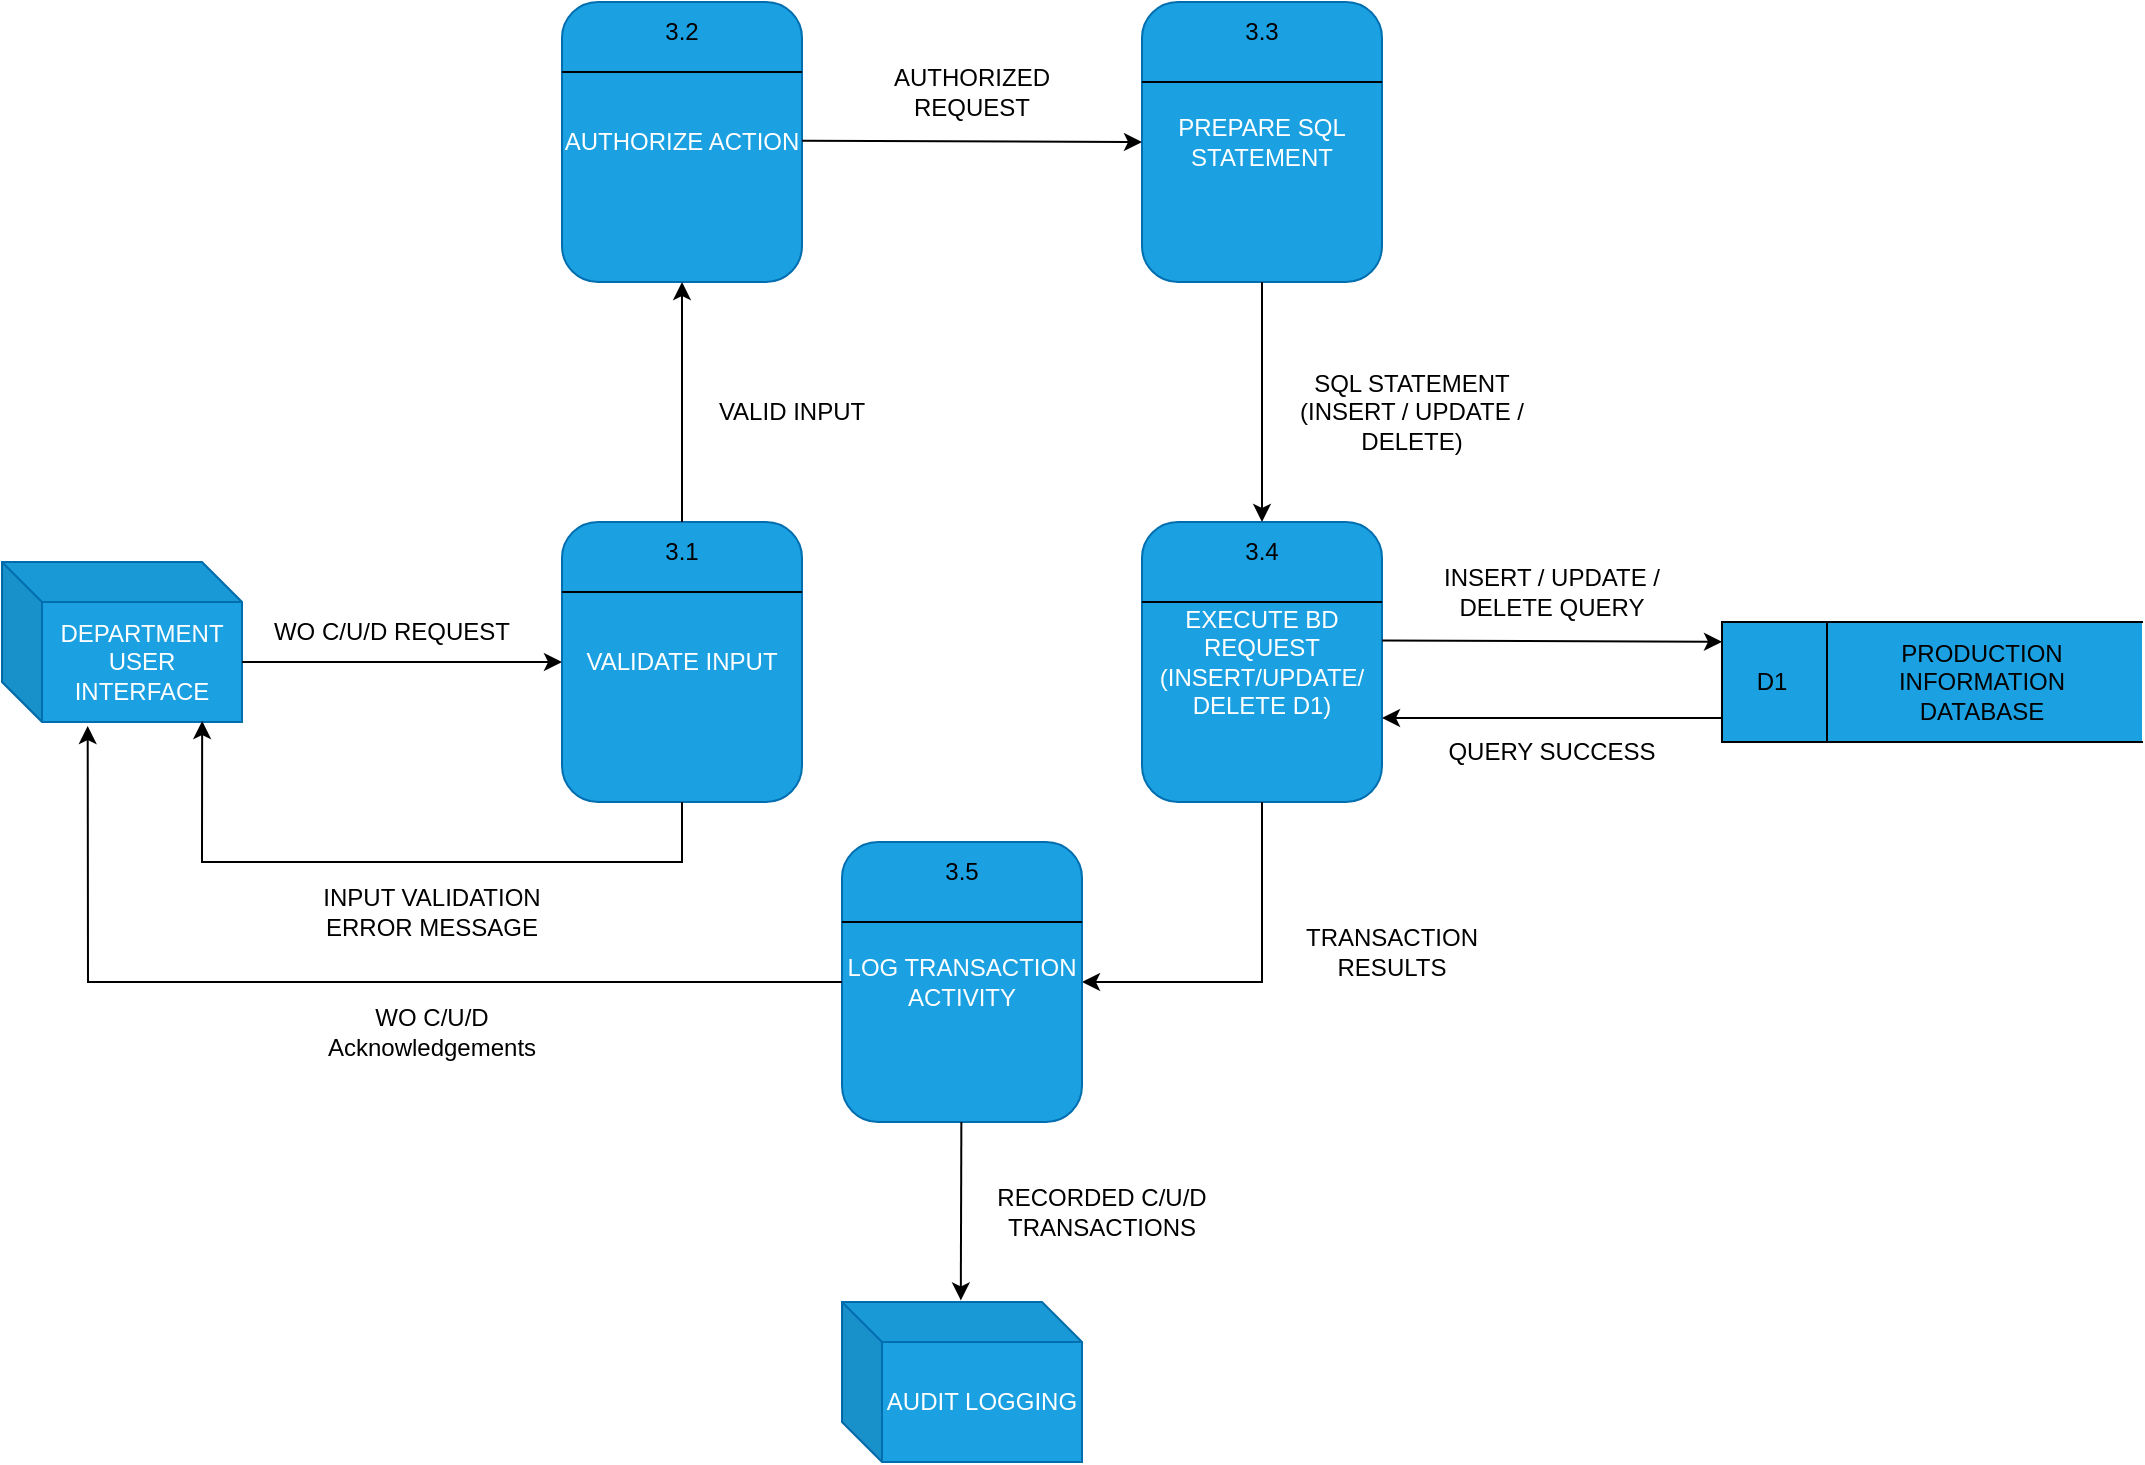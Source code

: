 <mxfile version="28.2.5">
  <diagram name="Page-1" id="oI_D1jtA_2Ry2hBN5BJo">
    <mxGraphModel dx="1865" dy="755" grid="1" gridSize="10" guides="1" tooltips="1" connect="1" arrows="1" fold="1" page="0" pageScale="1" pageWidth="850" pageHeight="1100" math="0" shadow="0">
      <root>
        <mxCell id="0" />
        <mxCell id="1" parent="0" />
        <mxCell id="fzJYR4v_sxdQlqUcEIJs-1" value="DEPARTMENT USER INTERFACE" style="shape=cube;whiteSpace=wrap;html=1;boundedLbl=1;backgroundOutline=1;darkOpacity=0.05;darkOpacity2=0.1;fillColor=#1ba1e2;fontColor=#ffffff;strokeColor=#006EAF;" parent="1" vertex="1">
          <mxGeometry x="60" y="280" width="120" height="80" as="geometry" />
        </mxCell>
        <mxCell id="fzJYR4v_sxdQlqUcEIJs-2" value="VALIDATE INPUT" style="rounded=1;whiteSpace=wrap;html=1;fillColor=#1ba1e2;fontColor=#ffffff;strokeColor=#006EAF;" parent="1" vertex="1">
          <mxGeometry x="340" y="260" width="120" height="140" as="geometry" />
        </mxCell>
        <mxCell id="fzJYR4v_sxdQlqUcEIJs-3" value="PREPARE SQL STATEMENT" style="rounded=1;whiteSpace=wrap;html=1;fillColor=#1ba1e2;fontColor=#ffffff;strokeColor=#006EAF;" parent="1" vertex="1">
          <mxGeometry x="630" width="120" height="140" as="geometry" />
        </mxCell>
        <mxCell id="fzJYR4v_sxdQlqUcEIJs-7" value="" style="endArrow=none;html=1;rounded=0;exitX=0;exitY=0.25;exitDx=0;exitDy=0;entryX=1;entryY=0.25;entryDx=0;entryDy=0;" parent="1" source="fzJYR4v_sxdQlqUcEIJs-2" target="fzJYR4v_sxdQlqUcEIJs-2" edge="1">
          <mxGeometry width="50" height="50" relative="1" as="geometry">
            <mxPoint x="400" y="440" as="sourcePoint" />
            <mxPoint x="450" y="390" as="targetPoint" />
          </mxGeometry>
        </mxCell>
        <mxCell id="fzJYR4v_sxdQlqUcEIJs-8" value="3.1" style="text;html=1;align=center;verticalAlign=middle;whiteSpace=wrap;rounded=0;" parent="1" vertex="1">
          <mxGeometry x="370" y="260" width="60" height="30" as="geometry" />
        </mxCell>
        <mxCell id="fzJYR4v_sxdQlqUcEIJs-10" value="" style="endArrow=none;html=1;rounded=0;exitX=0;exitY=0.25;exitDx=0;exitDy=0;entryX=1;entryY=0.25;entryDx=0;entryDy=0;" parent="1" edge="1">
          <mxGeometry width="50" height="50" relative="1" as="geometry">
            <mxPoint x="630" y="40" as="sourcePoint" />
            <mxPoint x="750" y="40" as="targetPoint" />
          </mxGeometry>
        </mxCell>
        <mxCell id="fzJYR4v_sxdQlqUcEIJs-12" value="3.3" style="text;html=1;align=center;verticalAlign=middle;whiteSpace=wrap;rounded=0;" parent="1" vertex="1">
          <mxGeometry x="660" width="60" height="30" as="geometry" />
        </mxCell>
        <mxCell id="fzJYR4v_sxdQlqUcEIJs-15" value="AUTHORIZE ACTION" style="rounded=1;whiteSpace=wrap;html=1;fillColor=#1ba1e2;fontColor=#ffffff;strokeColor=#006EAF;" parent="1" vertex="1">
          <mxGeometry x="340" width="120" height="140" as="geometry" />
        </mxCell>
        <mxCell id="fzJYR4v_sxdQlqUcEIJs-16" value="" style="endArrow=none;html=1;rounded=0;exitX=0;exitY=0.25;exitDx=0;exitDy=0;entryX=1;entryY=0.25;entryDx=0;entryDy=0;" parent="1" source="fzJYR4v_sxdQlqUcEIJs-15" target="fzJYR4v_sxdQlqUcEIJs-15" edge="1">
          <mxGeometry width="50" height="50" relative="1" as="geometry">
            <mxPoint x="460" y="180" as="sourcePoint" />
            <mxPoint x="510" y="130" as="targetPoint" />
          </mxGeometry>
        </mxCell>
        <mxCell id="fzJYR4v_sxdQlqUcEIJs-17" value="3.2" style="text;html=1;align=center;verticalAlign=middle;whiteSpace=wrap;rounded=0;" parent="1" vertex="1">
          <mxGeometry x="370" width="60" height="30" as="geometry" />
        </mxCell>
        <mxCell id="fzJYR4v_sxdQlqUcEIJs-31" value="" style="shape=partialRectangle;whiteSpace=wrap;html=1;left=0;right=0;fillColor=#1ba1e2;fontColor=#ffffff;strokeColor=light-dark(#000000,#F9F9F9);" parent="1" vertex="1">
          <mxGeometry x="920" y="310" width="210" height="60" as="geometry" />
        </mxCell>
        <mxCell id="fzJYR4v_sxdQlqUcEIJs-33" value="" style="endArrow=none;html=1;rounded=0;entryX=0;entryY=0;entryDx=0;entryDy=0;exitX=0;exitY=1;exitDx=0;exitDy=0;" parent="1" source="fzJYR4v_sxdQlqUcEIJs-31" target="fzJYR4v_sxdQlqUcEIJs-31" edge="1">
          <mxGeometry width="50" height="50" relative="1" as="geometry">
            <mxPoint x="430" y="360" as="sourcePoint" />
            <mxPoint x="480" y="310" as="targetPoint" />
          </mxGeometry>
        </mxCell>
        <mxCell id="fzJYR4v_sxdQlqUcEIJs-34" value="" style="endArrow=none;html=1;rounded=0;entryX=0.25;entryY=0;entryDx=0;entryDy=0;exitX=0.25;exitY=1;exitDx=0;exitDy=0;" parent="1" source="fzJYR4v_sxdQlqUcEIJs-31" target="fzJYR4v_sxdQlqUcEIJs-31" edge="1">
          <mxGeometry width="50" height="50" relative="1" as="geometry">
            <mxPoint x="430" y="360" as="sourcePoint" />
            <mxPoint x="480" y="310" as="targetPoint" />
          </mxGeometry>
        </mxCell>
        <mxCell id="fzJYR4v_sxdQlqUcEIJs-35" value="D1" style="text;html=1;align=center;verticalAlign=middle;whiteSpace=wrap;rounded=0;" parent="1" vertex="1">
          <mxGeometry x="940" y="325" width="10" height="30" as="geometry" />
        </mxCell>
        <mxCell id="fzJYR4v_sxdQlqUcEIJs-36" value="PRODUCTION INFORMATION DATABASE" style="text;html=1;align=center;verticalAlign=middle;whiteSpace=wrap;rounded=0;" parent="1" vertex="1">
          <mxGeometry x="1020" y="325" width="60" height="30" as="geometry" />
        </mxCell>
        <mxCell id="ckjgms4nVNcCSUkzyN0s-1" value="EXECUTE BD REQUEST (INSERT/UPDATE/&lt;div&gt;DELETE D1)&lt;/div&gt;" style="rounded=1;whiteSpace=wrap;html=1;fillColor=#1ba1e2;fontColor=#ffffff;strokeColor=#006EAF;" parent="1" vertex="1">
          <mxGeometry x="630" y="260" width="120" height="140" as="geometry" />
        </mxCell>
        <mxCell id="ckjgms4nVNcCSUkzyN0s-2" value="" style="endArrow=none;html=1;rounded=0;exitX=0;exitY=0.25;exitDx=0;exitDy=0;entryX=1;entryY=0.25;entryDx=0;entryDy=0;" parent="1" edge="1">
          <mxGeometry width="50" height="50" relative="1" as="geometry">
            <mxPoint x="630" y="300" as="sourcePoint" />
            <mxPoint x="750" y="300" as="targetPoint" />
          </mxGeometry>
        </mxCell>
        <mxCell id="ckjgms4nVNcCSUkzyN0s-3" value="3.4" style="text;html=1;align=center;verticalAlign=middle;whiteSpace=wrap;rounded=0;" parent="1" vertex="1">
          <mxGeometry x="660" y="260" width="60" height="30" as="geometry" />
        </mxCell>
        <mxCell id="ckjgms4nVNcCSUkzyN0s-5" value="" style="endArrow=classic;html=1;rounded=0;entryX=1;entryY=0.5;entryDx=0;entryDy=0;exitX=0.5;exitY=1;exitDx=0;exitDy=0;" parent="1" source="ckjgms4nVNcCSUkzyN0s-1" target="qWBt95wWeyxQi1-5fbAI-5" edge="1">
          <mxGeometry width="50" height="50" relative="1" as="geometry">
            <mxPoint x="845" y="745" as="sourcePoint" />
            <mxPoint x="605" y="550" as="targetPoint" />
            <Array as="points">
              <mxPoint x="690" y="490" />
            </Array>
          </mxGeometry>
        </mxCell>
        <mxCell id="ckjgms4nVNcCSUkzyN0s-8" value="WO C/U/D REQUEST" style="text;html=1;align=center;verticalAlign=middle;whiteSpace=wrap;rounded=0;" parent="1" vertex="1">
          <mxGeometry x="190" y="300" width="130" height="30" as="geometry" />
        </mxCell>
        <mxCell id="qWBt95wWeyxQi1-5fbAI-4" value="AUDIT LOGGING" style="shape=cube;whiteSpace=wrap;html=1;boundedLbl=1;backgroundOutline=1;darkOpacity=0.05;darkOpacity2=0.1;fillColor=#1ba1e2;fontColor=#ffffff;strokeColor=#006EAF;" vertex="1" parent="1">
          <mxGeometry x="480" y="650" width="120" height="80" as="geometry" />
        </mxCell>
        <mxCell id="qWBt95wWeyxQi1-5fbAI-5" value="LOG TRANSACTION ACTIVITY" style="rounded=1;whiteSpace=wrap;html=1;fillColor=#1ba1e2;fontColor=#ffffff;strokeColor=#006EAF;" vertex="1" parent="1">
          <mxGeometry x="480" y="420" width="120" height="140" as="geometry" />
        </mxCell>
        <mxCell id="qWBt95wWeyxQi1-5fbAI-6" value="" style="endArrow=none;html=1;rounded=0;exitX=0;exitY=0.25;exitDx=0;exitDy=0;entryX=1;entryY=0.25;entryDx=0;entryDy=0;" edge="1" parent="1">
          <mxGeometry width="50" height="50" relative="1" as="geometry">
            <mxPoint x="480" y="460" as="sourcePoint" />
            <mxPoint x="600" y="460" as="targetPoint" />
          </mxGeometry>
        </mxCell>
        <mxCell id="qWBt95wWeyxQi1-5fbAI-7" value="3.5" style="text;html=1;align=center;verticalAlign=middle;whiteSpace=wrap;rounded=0;" vertex="1" parent="1">
          <mxGeometry x="510" y="420" width="60" height="30" as="geometry" />
        </mxCell>
        <mxCell id="qWBt95wWeyxQi1-5fbAI-8" value="" style="endArrow=classic;html=1;rounded=0;exitX=0;exitY=0;exitDx=120.0;exitDy=50;exitPerimeter=0;entryX=0;entryY=0.5;entryDx=0;entryDy=0;" edge="1" parent="1" source="fzJYR4v_sxdQlqUcEIJs-1" target="fzJYR4v_sxdQlqUcEIJs-2">
          <mxGeometry width="50" height="50" relative="1" as="geometry">
            <mxPoint x="250" y="310" as="sourcePoint" />
            <mxPoint x="160" y="490" as="targetPoint" />
          </mxGeometry>
        </mxCell>
        <mxCell id="qWBt95wWeyxQi1-5fbAI-10" value="" style="endArrow=classic;html=1;rounded=0;exitX=0.5;exitY=1;exitDx=0;exitDy=0;entryX=0.834;entryY=0.994;entryDx=0;entryDy=0;entryPerimeter=0;" edge="1" parent="1" source="fzJYR4v_sxdQlqUcEIJs-2" target="fzJYR4v_sxdQlqUcEIJs-1">
          <mxGeometry width="50" height="50" relative="1" as="geometry">
            <mxPoint x="280" y="470" as="sourcePoint" />
            <mxPoint x="120" y="362" as="targetPoint" />
            <Array as="points">
              <mxPoint x="400" y="430" />
              <mxPoint x="160" y="430" />
            </Array>
          </mxGeometry>
        </mxCell>
        <mxCell id="qWBt95wWeyxQi1-5fbAI-11" value="INPUT VALIDATION ERROR MESSAGE" style="text;html=1;align=center;verticalAlign=middle;whiteSpace=wrap;rounded=0;" vertex="1" parent="1">
          <mxGeometry x="210" y="440" width="130" height="30" as="geometry" />
        </mxCell>
        <mxCell id="qWBt95wWeyxQi1-5fbAI-12" value="" style="endArrow=classic;html=1;rounded=0;exitX=0.5;exitY=0;exitDx=0;exitDy=0;entryX=0.5;entryY=1;entryDx=0;entryDy=0;" edge="1" parent="1" source="fzJYR4v_sxdQlqUcEIJs-8" target="fzJYR4v_sxdQlqUcEIJs-15">
          <mxGeometry width="50" height="50" relative="1" as="geometry">
            <mxPoint x="400" y="200" as="sourcePoint" />
            <mxPoint x="560" y="200" as="targetPoint" />
          </mxGeometry>
        </mxCell>
        <mxCell id="qWBt95wWeyxQi1-5fbAI-13" value="VALID INPUT" style="text;html=1;align=center;verticalAlign=middle;whiteSpace=wrap;rounded=0;" vertex="1" parent="1">
          <mxGeometry x="390" y="190" width="130" height="30" as="geometry" />
        </mxCell>
        <mxCell id="qWBt95wWeyxQi1-5fbAI-14" value="" style="endArrow=classic;html=1;rounded=0;exitX=0;exitY=0;exitDx=120.0;exitDy=50;exitPerimeter=0;entryX=0;entryY=0.5;entryDx=0;entryDy=0;" edge="1" parent="1" target="fzJYR4v_sxdQlqUcEIJs-3">
          <mxGeometry width="50" height="50" relative="1" as="geometry">
            <mxPoint x="460" y="69.41" as="sourcePoint" />
            <mxPoint x="620" y="69.41" as="targetPoint" />
          </mxGeometry>
        </mxCell>
        <mxCell id="qWBt95wWeyxQi1-5fbAI-15" value="AUTHORIZED REQUEST" style="text;html=1;align=center;verticalAlign=middle;whiteSpace=wrap;rounded=0;" vertex="1" parent="1">
          <mxGeometry x="480" y="30" width="130" height="30" as="geometry" />
        </mxCell>
        <mxCell id="qWBt95wWeyxQi1-5fbAI-16" value="" style="endArrow=classic;html=1;rounded=0;exitX=0.5;exitY=1;exitDx=0;exitDy=0;entryX=0.5;entryY=0;entryDx=0;entryDy=0;" edge="1" parent="1" source="fzJYR4v_sxdQlqUcEIJs-3" target="ckjgms4nVNcCSUkzyN0s-3">
          <mxGeometry width="50" height="50" relative="1" as="geometry">
            <mxPoint x="640" y="204.41" as="sourcePoint" />
            <mxPoint x="810" y="205" as="targetPoint" />
          </mxGeometry>
        </mxCell>
        <mxCell id="qWBt95wWeyxQi1-5fbAI-17" value="&lt;span style=&quot;color: rgba(0, 0, 0, 0); font-family: monospace; font-size: 0px; text-align: start; text-wrap-mode: nowrap;&quot;&gt;%3CmxGraphModel%3E%3Croot%3E%3CmxCell%20id%3D%220%22%2F%3E%3CmxCell%20id%3D%221%22%20parent%3D%220%22%2F%3E%3CmxCell%20id%3D%222%22%20value%3D%22Valid%20Input%22%20style%3D%22text%3Bhtml%3D1%3Balign%3Dcenter%3BverticalAlign%3Dmiddle%3BwhiteSpace%3Dwrap%3Brounded%3D0%3B%22%20vertex%3D%221%22%20parent%3D%221%22%3E%3CmxGeometry%20x%3D%22390%22%20y%3D%22190%22%20width%3D%22130%22%20height%3D%2230%22%20as%3D%22geometry%22%2F%3E%3C%2FmxCell%3E%3C%2Froot%3E%3C%2FmxGraphModel%3E&lt;/span&gt;SQL STATEMENT (INSERT / UPDATE / DELETE)" style="text;html=1;align=center;verticalAlign=middle;whiteSpace=wrap;rounded=0;" vertex="1" parent="1">
          <mxGeometry x="700" y="190" width="130" height="30" as="geometry" />
        </mxCell>
        <mxCell id="qWBt95wWeyxQi1-5fbAI-18" value="" style="endArrow=classic;html=1;rounded=0;exitX=0;exitY=0;exitDx=120.0;exitDy=50;exitPerimeter=0;entryX=0;entryY=0.5;entryDx=0;entryDy=0;" edge="1" parent="1">
          <mxGeometry width="50" height="50" relative="1" as="geometry">
            <mxPoint x="750" y="319.29" as="sourcePoint" />
            <mxPoint x="920" y="319.88" as="targetPoint" />
          </mxGeometry>
        </mxCell>
        <mxCell id="qWBt95wWeyxQi1-5fbAI-19" value="INSERT / UPDATE / DELETE QUERY" style="text;html=1;align=center;verticalAlign=middle;whiteSpace=wrap;rounded=0;" vertex="1" parent="1">
          <mxGeometry x="770" y="280" width="130" height="30" as="geometry" />
        </mxCell>
        <mxCell id="qWBt95wWeyxQi1-5fbAI-20" value="" style="endArrow=classic;html=1;rounded=0;" edge="1" parent="1">
          <mxGeometry width="50" height="50" relative="1" as="geometry">
            <mxPoint x="920" y="358" as="sourcePoint" />
            <mxPoint x="750" y="358" as="targetPoint" />
          </mxGeometry>
        </mxCell>
        <mxCell id="qWBt95wWeyxQi1-5fbAI-21" value="QUERY SUCCESS" style="text;html=1;align=center;verticalAlign=middle;whiteSpace=wrap;rounded=0;" vertex="1" parent="1">
          <mxGeometry x="770" y="360" width="130" height="30" as="geometry" />
        </mxCell>
        <mxCell id="qWBt95wWeyxQi1-5fbAI-22" value="TRANSACTION RESULTS" style="text;html=1;align=center;verticalAlign=middle;whiteSpace=wrap;rounded=0;" vertex="1" parent="1">
          <mxGeometry x="690" y="460" width="130" height="30" as="geometry" />
        </mxCell>
        <mxCell id="qWBt95wWeyxQi1-5fbAI-24" value="" style="endArrow=classic;html=1;rounded=0;exitX=0.5;exitY=1;exitDx=0;exitDy=0;entryX=0.495;entryY=-0.01;entryDx=0;entryDy=0;entryPerimeter=0;" edge="1" parent="1" target="qWBt95wWeyxQi1-5fbAI-4">
          <mxGeometry width="50" height="50" relative="1" as="geometry">
            <mxPoint x="539.68" y="560" as="sourcePoint" />
            <mxPoint x="539.68" y="680" as="targetPoint" />
          </mxGeometry>
        </mxCell>
        <mxCell id="qWBt95wWeyxQi1-5fbAI-25" value="RECORDED C/U/D TRANSACTIONS" style="text;html=1;align=center;verticalAlign=middle;whiteSpace=wrap;rounded=0;" vertex="1" parent="1">
          <mxGeometry x="545" y="590" width="130" height="30" as="geometry" />
        </mxCell>
        <mxCell id="qWBt95wWeyxQi1-5fbAI-26" value="" style="endArrow=classic;html=1;rounded=0;entryX=0.357;entryY=1.025;entryDx=0;entryDy=0;entryPerimeter=0;exitX=0;exitY=0.5;exitDx=0;exitDy=0;" edge="1" parent="1" source="qWBt95wWeyxQi1-5fbAI-5" target="fzJYR4v_sxdQlqUcEIJs-1">
          <mxGeometry width="50" height="50" relative="1" as="geometry">
            <mxPoint x="480" y="540" as="sourcePoint" />
            <mxPoint x="215" y="490" as="targetPoint" />
            <Array as="points">
              <mxPoint x="103" y="490" />
            </Array>
          </mxGeometry>
        </mxCell>
        <mxCell id="qWBt95wWeyxQi1-5fbAI-27" value="WO C/U/D Acknowledgements" style="text;html=1;align=center;verticalAlign=middle;whiteSpace=wrap;rounded=0;" vertex="1" parent="1">
          <mxGeometry x="210" y="500" width="130" height="30" as="geometry" />
        </mxCell>
      </root>
    </mxGraphModel>
  </diagram>
</mxfile>
